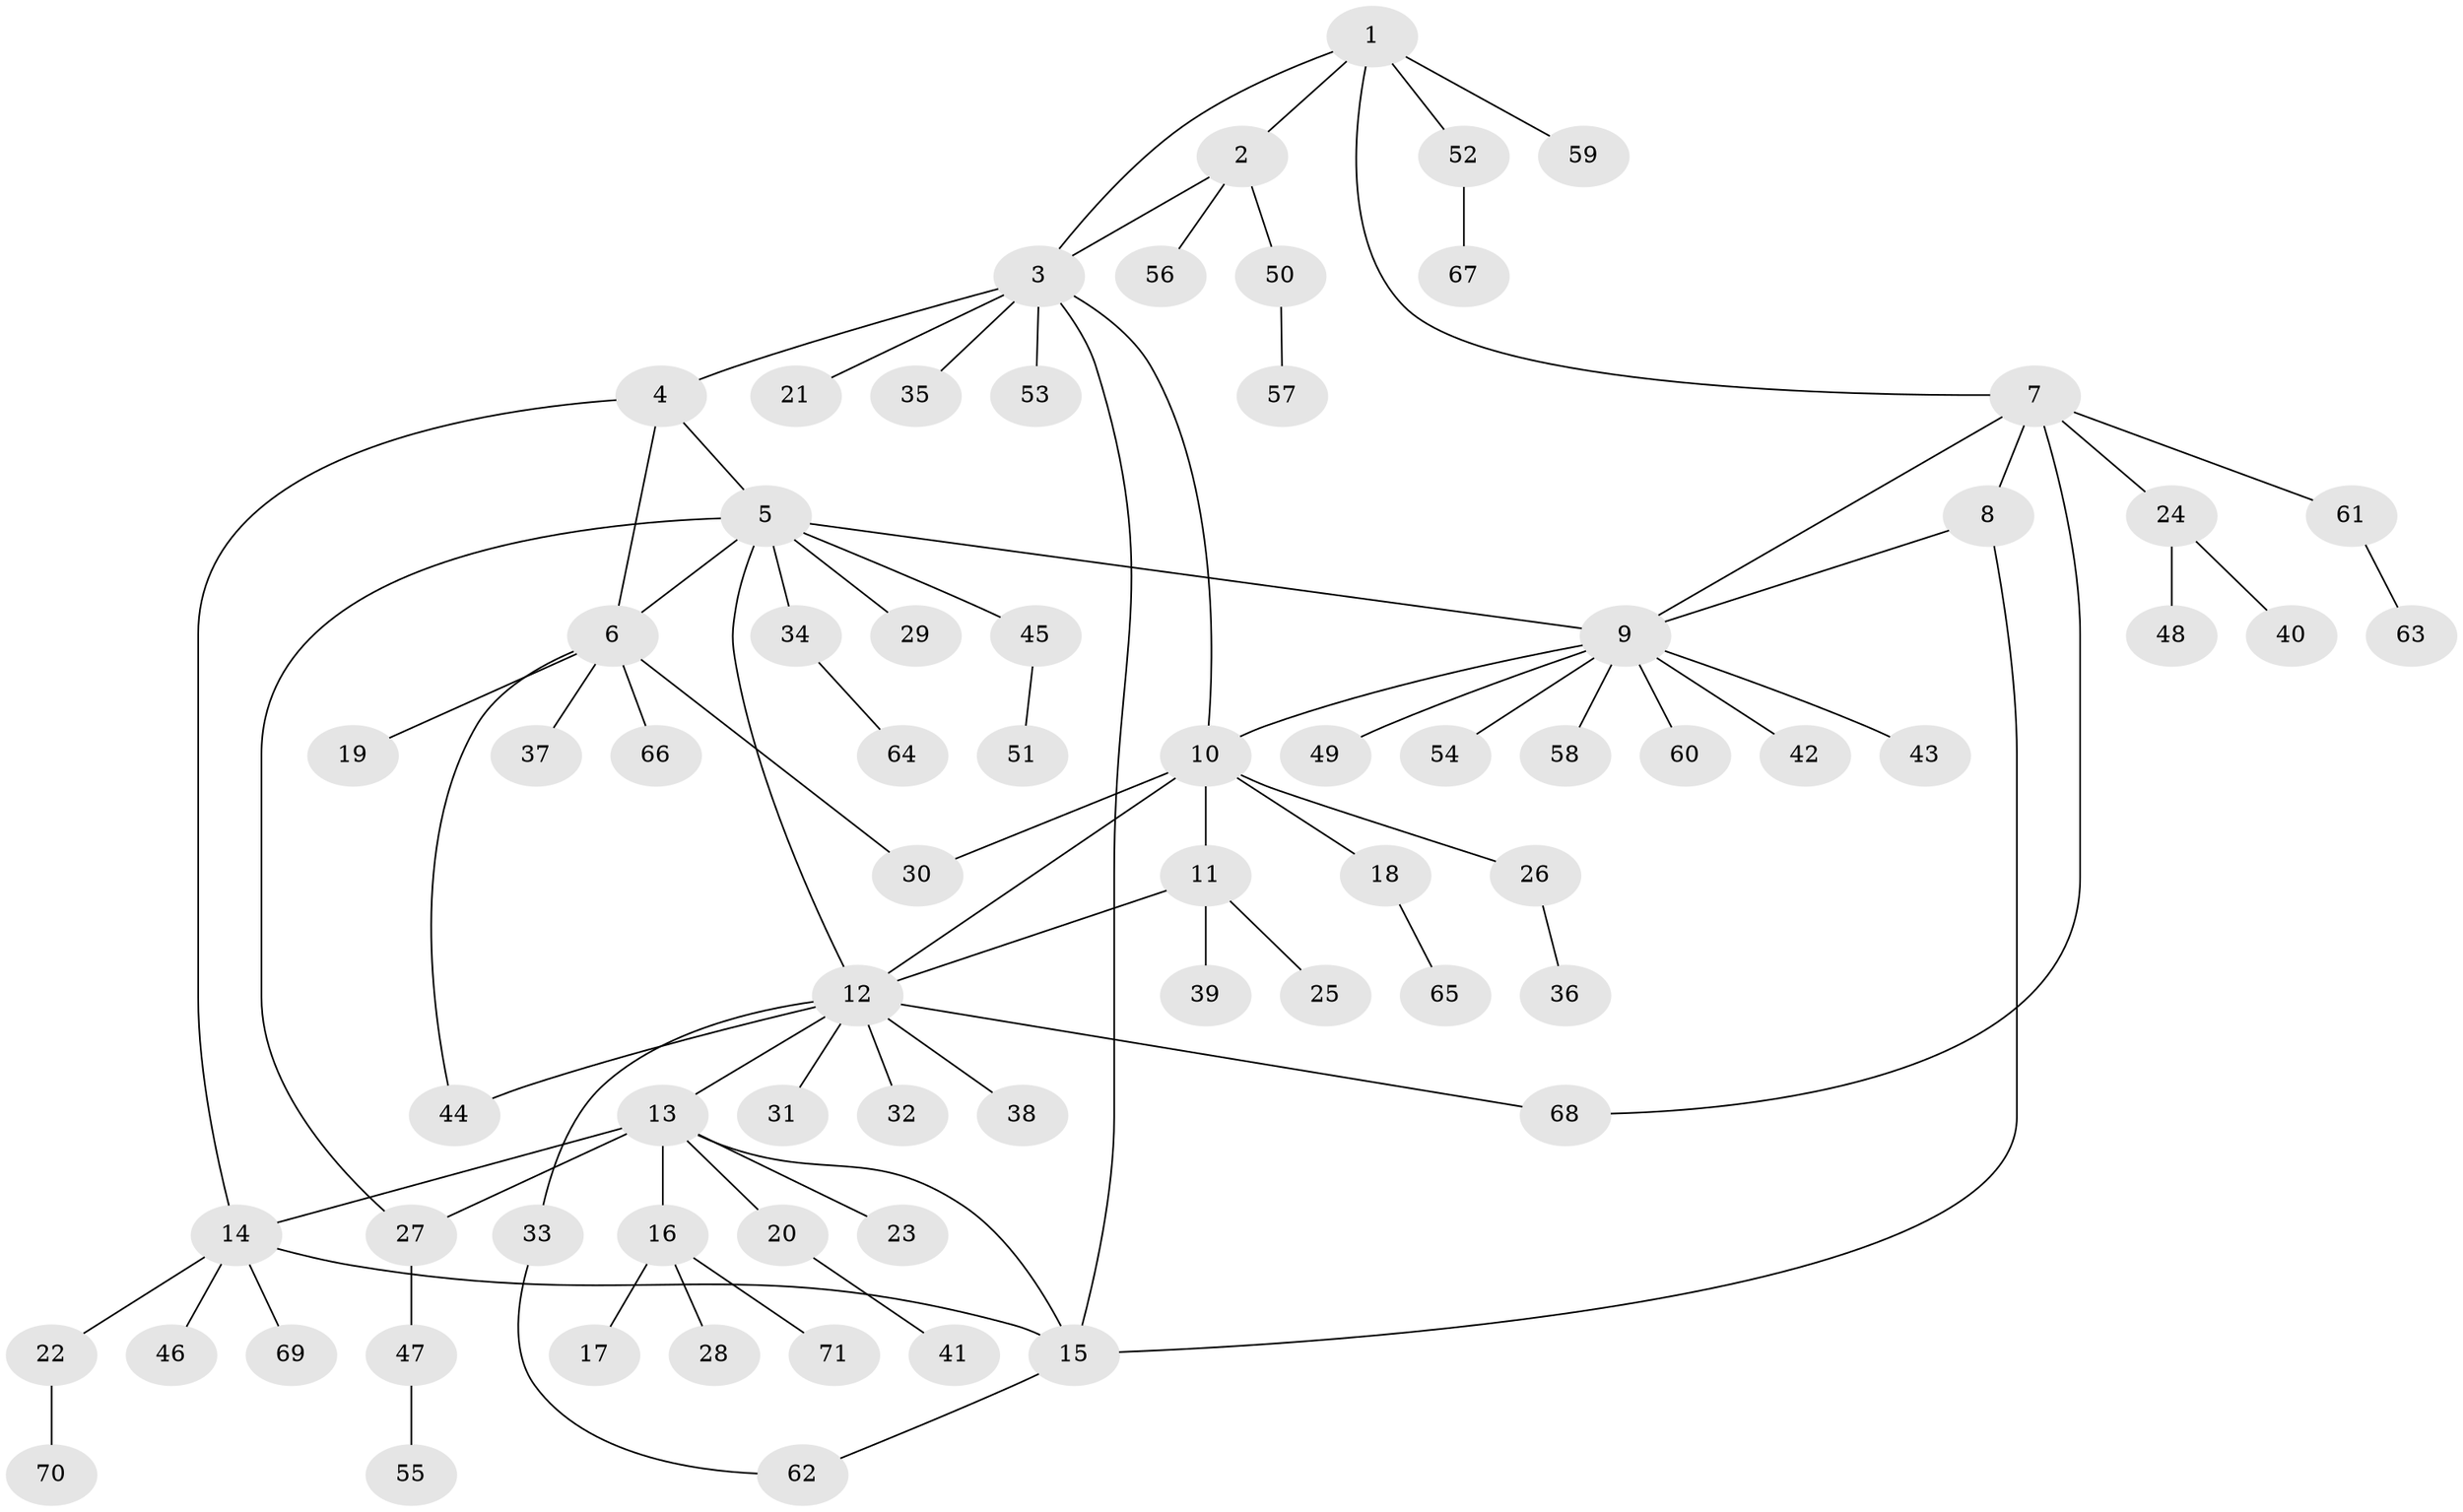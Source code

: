 // coarse degree distribution, {6: 0.09302325581395349, 5: 0.046511627906976744, 3: 0.06976744186046512, 4: 0.046511627906976744, 7: 0.046511627906976744, 1: 0.5348837209302325, 8: 0.046511627906976744, 2: 0.11627906976744186}
// Generated by graph-tools (version 1.1) at 2025/37/03/04/25 23:37:50]
// undirected, 71 vertices, 86 edges
graph export_dot {
  node [color=gray90,style=filled];
  1;
  2;
  3;
  4;
  5;
  6;
  7;
  8;
  9;
  10;
  11;
  12;
  13;
  14;
  15;
  16;
  17;
  18;
  19;
  20;
  21;
  22;
  23;
  24;
  25;
  26;
  27;
  28;
  29;
  30;
  31;
  32;
  33;
  34;
  35;
  36;
  37;
  38;
  39;
  40;
  41;
  42;
  43;
  44;
  45;
  46;
  47;
  48;
  49;
  50;
  51;
  52;
  53;
  54;
  55;
  56;
  57;
  58;
  59;
  60;
  61;
  62;
  63;
  64;
  65;
  66;
  67;
  68;
  69;
  70;
  71;
  1 -- 2;
  1 -- 3;
  1 -- 7;
  1 -- 52;
  1 -- 59;
  2 -- 3;
  2 -- 50;
  2 -- 56;
  3 -- 4;
  3 -- 10;
  3 -- 15;
  3 -- 21;
  3 -- 35;
  3 -- 53;
  4 -- 5;
  4 -- 6;
  4 -- 14;
  5 -- 6;
  5 -- 9;
  5 -- 12;
  5 -- 27;
  5 -- 29;
  5 -- 34;
  5 -- 45;
  6 -- 19;
  6 -- 30;
  6 -- 37;
  6 -- 44;
  6 -- 66;
  7 -- 8;
  7 -- 9;
  7 -- 24;
  7 -- 61;
  7 -- 68;
  8 -- 9;
  8 -- 15;
  9 -- 10;
  9 -- 42;
  9 -- 43;
  9 -- 49;
  9 -- 54;
  9 -- 58;
  9 -- 60;
  10 -- 11;
  10 -- 12;
  10 -- 18;
  10 -- 26;
  10 -- 30;
  11 -- 12;
  11 -- 25;
  11 -- 39;
  12 -- 13;
  12 -- 31;
  12 -- 32;
  12 -- 33;
  12 -- 38;
  12 -- 44;
  12 -- 68;
  13 -- 14;
  13 -- 15;
  13 -- 16;
  13 -- 20;
  13 -- 23;
  13 -- 27;
  14 -- 15;
  14 -- 22;
  14 -- 46;
  14 -- 69;
  15 -- 62;
  16 -- 17;
  16 -- 28;
  16 -- 71;
  18 -- 65;
  20 -- 41;
  22 -- 70;
  24 -- 40;
  24 -- 48;
  26 -- 36;
  27 -- 47;
  33 -- 62;
  34 -- 64;
  45 -- 51;
  47 -- 55;
  50 -- 57;
  52 -- 67;
  61 -- 63;
}
